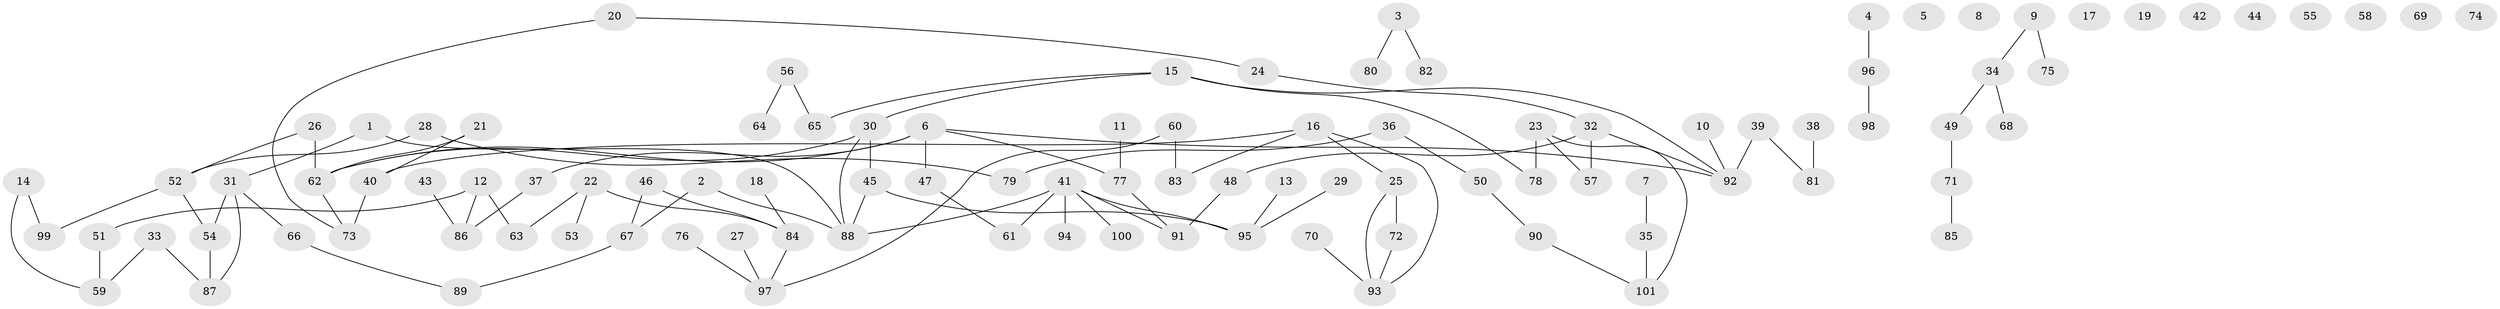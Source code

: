 // coarse degree distribution, {2: 0.2835820895522388, 3: 0.14925373134328357, 1: 0.23880597014925373, 0: 0.14925373134328357, 5: 0.05970149253731343, 4: 0.1044776119402985, 6: 0.014925373134328358}
// Generated by graph-tools (version 1.1) at 2025/23/03/03/25 07:23:25]
// undirected, 101 vertices, 106 edges
graph export_dot {
graph [start="1"]
  node [color=gray90,style=filled];
  1;
  2;
  3;
  4;
  5;
  6;
  7;
  8;
  9;
  10;
  11;
  12;
  13;
  14;
  15;
  16;
  17;
  18;
  19;
  20;
  21;
  22;
  23;
  24;
  25;
  26;
  27;
  28;
  29;
  30;
  31;
  32;
  33;
  34;
  35;
  36;
  37;
  38;
  39;
  40;
  41;
  42;
  43;
  44;
  45;
  46;
  47;
  48;
  49;
  50;
  51;
  52;
  53;
  54;
  55;
  56;
  57;
  58;
  59;
  60;
  61;
  62;
  63;
  64;
  65;
  66;
  67;
  68;
  69;
  70;
  71;
  72;
  73;
  74;
  75;
  76;
  77;
  78;
  79;
  80;
  81;
  82;
  83;
  84;
  85;
  86;
  87;
  88;
  89;
  90;
  91;
  92;
  93;
  94;
  95;
  96;
  97;
  98;
  99;
  100;
  101;
  1 -- 31;
  1 -- 88;
  2 -- 67;
  2 -- 88;
  3 -- 80;
  3 -- 82;
  4 -- 96;
  6 -- 37;
  6 -- 47;
  6 -- 62;
  6 -- 77;
  6 -- 92;
  7 -- 35;
  9 -- 34;
  9 -- 75;
  10 -- 92;
  11 -- 77;
  12 -- 51;
  12 -- 63;
  12 -- 86;
  13 -- 95;
  14 -- 59;
  14 -- 99;
  15 -- 30;
  15 -- 65;
  15 -- 78;
  15 -- 92;
  16 -- 25;
  16 -- 40;
  16 -- 83;
  16 -- 93;
  18 -- 84;
  20 -- 24;
  20 -- 73;
  21 -- 40;
  21 -- 62;
  22 -- 53;
  22 -- 63;
  22 -- 84;
  23 -- 57;
  23 -- 78;
  23 -- 101;
  24 -- 32;
  25 -- 72;
  25 -- 93;
  26 -- 52;
  26 -- 62;
  27 -- 97;
  28 -- 52;
  28 -- 79;
  29 -- 95;
  30 -- 45;
  30 -- 62;
  30 -- 88;
  31 -- 54;
  31 -- 66;
  31 -- 87;
  32 -- 48;
  32 -- 57;
  32 -- 92;
  33 -- 59;
  33 -- 87;
  34 -- 49;
  34 -- 68;
  35 -- 101;
  36 -- 50;
  36 -- 79;
  37 -- 86;
  38 -- 81;
  39 -- 81;
  39 -- 92;
  40 -- 73;
  41 -- 61;
  41 -- 88;
  41 -- 91;
  41 -- 94;
  41 -- 95;
  41 -- 100;
  43 -- 86;
  45 -- 88;
  45 -- 95;
  46 -- 67;
  46 -- 84;
  47 -- 61;
  48 -- 91;
  49 -- 71;
  50 -- 90;
  51 -- 59;
  52 -- 54;
  52 -- 99;
  54 -- 87;
  56 -- 64;
  56 -- 65;
  60 -- 83;
  60 -- 97;
  62 -- 73;
  66 -- 89;
  67 -- 89;
  70 -- 93;
  71 -- 85;
  72 -- 93;
  76 -- 97;
  77 -- 91;
  84 -- 97;
  90 -- 101;
  96 -- 98;
}

